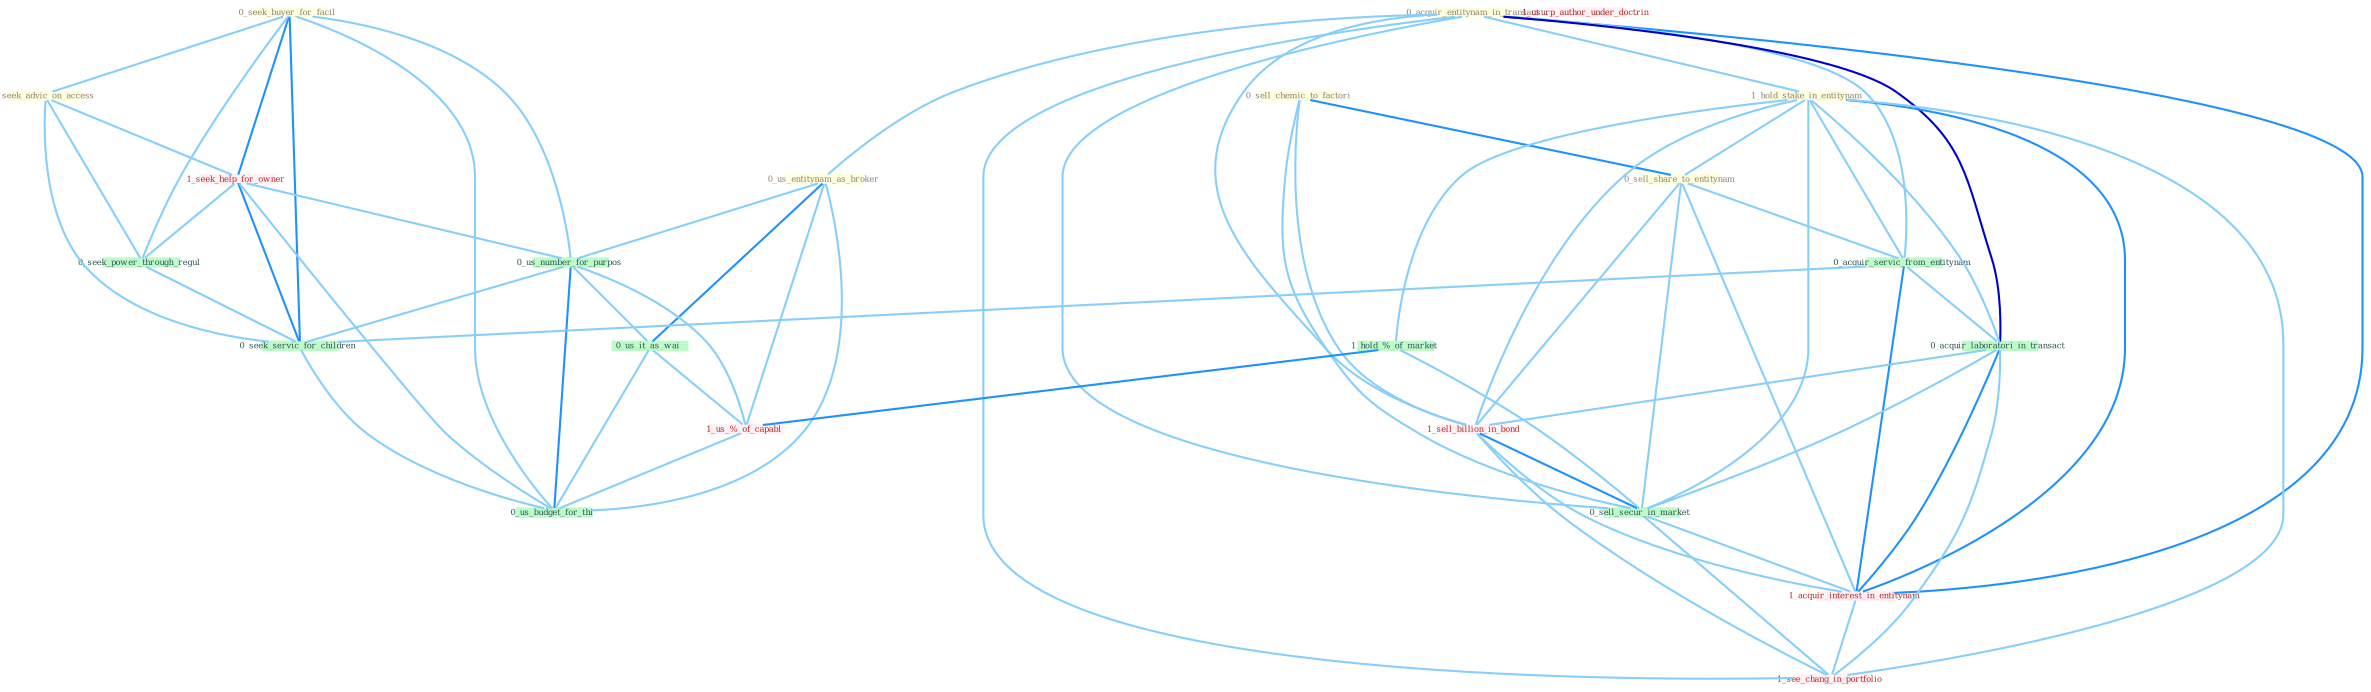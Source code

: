 Graph G{ 
    node
    [shape=polygon,style=filled,width=.5,height=.06,color="#BDFCC9",fixedsize=true,fontsize=4,
    fontcolor="#2f4f4f"];
    {node
    [color="#ffffe0", fontcolor="#8b7d6b"] "0_seek_buyer_for_facil " "0_acquir_entitynam_in_transact " "1_seek_advic_on_access " "0_us_entitynam_as_broker " "0_sell_chemic_to_factori " "1_hold_stake_in_entitynam " "0_sell_share_to_entitynam "}
{node [color="#fff0f5", fontcolor="#b22222"] "1_seek_help_for_owner " "1_sell_billion_in_bond " "1_usurp_author_under_doctrin " "1_us_%_of_capabl " "1_acquir_interest_in_entitynam " "1_see_chang_in_portfolio "}
edge [color="#B0E2FF"];

	"0_seek_buyer_for_facil " -- "1_seek_advic_on_access " [w="1", color="#87cefa" ];
	"0_seek_buyer_for_facil " -- "1_seek_help_for_owner " [w="2", color="#1e90ff" , len=0.8];
	"0_seek_buyer_for_facil " -- "0_seek_power_through_regul " [w="1", color="#87cefa" ];
	"0_seek_buyer_for_facil " -- "0_us_number_for_purpos " [w="1", color="#87cefa" ];
	"0_seek_buyer_for_facil " -- "0_seek_servic_for_children " [w="2", color="#1e90ff" , len=0.8];
	"0_seek_buyer_for_facil " -- "0_us_budget_for_thi " [w="1", color="#87cefa" ];
	"0_acquir_entitynam_in_transact " -- "0_us_entitynam_as_broker " [w="1", color="#87cefa" ];
	"0_acquir_entitynam_in_transact " -- "1_hold_stake_in_entitynam " [w="1", color="#87cefa" ];
	"0_acquir_entitynam_in_transact " -- "0_acquir_servic_from_entitynam " [w="1", color="#87cefa" ];
	"0_acquir_entitynam_in_transact " -- "0_acquir_laboratori_in_transact " [w="3", color="#0000cd" , len=0.6];
	"0_acquir_entitynam_in_transact " -- "1_sell_billion_in_bond " [w="1", color="#87cefa" ];
	"0_acquir_entitynam_in_transact " -- "0_sell_secur_in_market " [w="1", color="#87cefa" ];
	"0_acquir_entitynam_in_transact " -- "1_acquir_interest_in_entitynam " [w="2", color="#1e90ff" , len=0.8];
	"0_acquir_entitynam_in_transact " -- "1_see_chang_in_portfolio " [w="1", color="#87cefa" ];
	"1_seek_advic_on_access " -- "1_seek_help_for_owner " [w="1", color="#87cefa" ];
	"1_seek_advic_on_access " -- "0_seek_power_through_regul " [w="1", color="#87cefa" ];
	"1_seek_advic_on_access " -- "0_seek_servic_for_children " [w="1", color="#87cefa" ];
	"0_us_entitynam_as_broker " -- "0_us_number_for_purpos " [w="1", color="#87cefa" ];
	"0_us_entitynam_as_broker " -- "0_us_it_as_wai " [w="2", color="#1e90ff" , len=0.8];
	"0_us_entitynam_as_broker " -- "1_us_%_of_capabl " [w="1", color="#87cefa" ];
	"0_us_entitynam_as_broker " -- "0_us_budget_for_thi " [w="1", color="#87cefa" ];
	"0_sell_chemic_to_factori " -- "0_sell_share_to_entitynam " [w="2", color="#1e90ff" , len=0.8];
	"0_sell_chemic_to_factori " -- "1_sell_billion_in_bond " [w="1", color="#87cefa" ];
	"0_sell_chemic_to_factori " -- "0_sell_secur_in_market " [w="1", color="#87cefa" ];
	"1_hold_stake_in_entitynam " -- "0_sell_share_to_entitynam " [w="1", color="#87cefa" ];
	"1_hold_stake_in_entitynam " -- "0_acquir_servic_from_entitynam " [w="1", color="#87cefa" ];
	"1_hold_stake_in_entitynam " -- "1_hold_%_of_market " [w="1", color="#87cefa" ];
	"1_hold_stake_in_entitynam " -- "0_acquir_laboratori_in_transact " [w="1", color="#87cefa" ];
	"1_hold_stake_in_entitynam " -- "1_sell_billion_in_bond " [w="1", color="#87cefa" ];
	"1_hold_stake_in_entitynam " -- "0_sell_secur_in_market " [w="1", color="#87cefa" ];
	"1_hold_stake_in_entitynam " -- "1_acquir_interest_in_entitynam " [w="2", color="#1e90ff" , len=0.8];
	"1_hold_stake_in_entitynam " -- "1_see_chang_in_portfolio " [w="1", color="#87cefa" ];
	"0_sell_share_to_entitynam " -- "0_acquir_servic_from_entitynam " [w="1", color="#87cefa" ];
	"0_sell_share_to_entitynam " -- "1_sell_billion_in_bond " [w="1", color="#87cefa" ];
	"0_sell_share_to_entitynam " -- "0_sell_secur_in_market " [w="1", color="#87cefa" ];
	"0_sell_share_to_entitynam " -- "1_acquir_interest_in_entitynam " [w="1", color="#87cefa" ];
	"1_seek_help_for_owner " -- "0_seek_power_through_regul " [w="1", color="#87cefa" ];
	"1_seek_help_for_owner " -- "0_us_number_for_purpos " [w="1", color="#87cefa" ];
	"1_seek_help_for_owner " -- "0_seek_servic_for_children " [w="2", color="#1e90ff" , len=0.8];
	"1_seek_help_for_owner " -- "0_us_budget_for_thi " [w="1", color="#87cefa" ];
	"0_acquir_servic_from_entitynam " -- "0_acquir_laboratori_in_transact " [w="1", color="#87cefa" ];
	"0_acquir_servic_from_entitynam " -- "1_acquir_interest_in_entitynam " [w="2", color="#1e90ff" , len=0.8];
	"0_acquir_servic_from_entitynam " -- "0_seek_servic_for_children " [w="1", color="#87cefa" ];
	"1_hold_%_of_market " -- "1_us_%_of_capabl " [w="2", color="#1e90ff" , len=0.8];
	"1_hold_%_of_market " -- "0_sell_secur_in_market " [w="1", color="#87cefa" ];
	"0_seek_power_through_regul " -- "0_seek_servic_for_children " [w="1", color="#87cefa" ];
	"0_us_number_for_purpos " -- "0_us_it_as_wai " [w="1", color="#87cefa" ];
	"0_us_number_for_purpos " -- "1_us_%_of_capabl " [w="1", color="#87cefa" ];
	"0_us_number_for_purpos " -- "0_seek_servic_for_children " [w="1", color="#87cefa" ];
	"0_us_number_for_purpos " -- "0_us_budget_for_thi " [w="2", color="#1e90ff" , len=0.8];
	"0_acquir_laboratori_in_transact " -- "1_sell_billion_in_bond " [w="1", color="#87cefa" ];
	"0_acquir_laboratori_in_transact " -- "0_sell_secur_in_market " [w="1", color="#87cefa" ];
	"0_acquir_laboratori_in_transact " -- "1_acquir_interest_in_entitynam " [w="2", color="#1e90ff" , len=0.8];
	"0_acquir_laboratori_in_transact " -- "1_see_chang_in_portfolio " [w="1", color="#87cefa" ];
	"1_sell_billion_in_bond " -- "0_sell_secur_in_market " [w="2", color="#1e90ff" , len=0.8];
	"1_sell_billion_in_bond " -- "1_acquir_interest_in_entitynam " [w="1", color="#87cefa" ];
	"1_sell_billion_in_bond " -- "1_see_chang_in_portfolio " [w="1", color="#87cefa" ];
	"0_us_it_as_wai " -- "1_us_%_of_capabl " [w="1", color="#87cefa" ];
	"0_us_it_as_wai " -- "0_us_budget_for_thi " [w="1", color="#87cefa" ];
	"1_us_%_of_capabl " -- "0_us_budget_for_thi " [w="1", color="#87cefa" ];
	"0_sell_secur_in_market " -- "1_acquir_interest_in_entitynam " [w="1", color="#87cefa" ];
	"0_sell_secur_in_market " -- "1_see_chang_in_portfolio " [w="1", color="#87cefa" ];
	"1_acquir_interest_in_entitynam " -- "1_see_chang_in_portfolio " [w="1", color="#87cefa" ];
	"0_seek_servic_for_children " -- "0_us_budget_for_thi " [w="1", color="#87cefa" ];
}